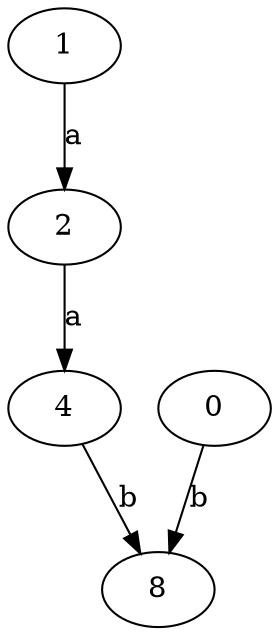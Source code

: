 strict digraph  {
1;
2;
0;
4;
8;
1 -> 2  [label=a];
2 -> 4  [label=a];
0 -> 8  [label=b];
4 -> 8  [label=b];
}
